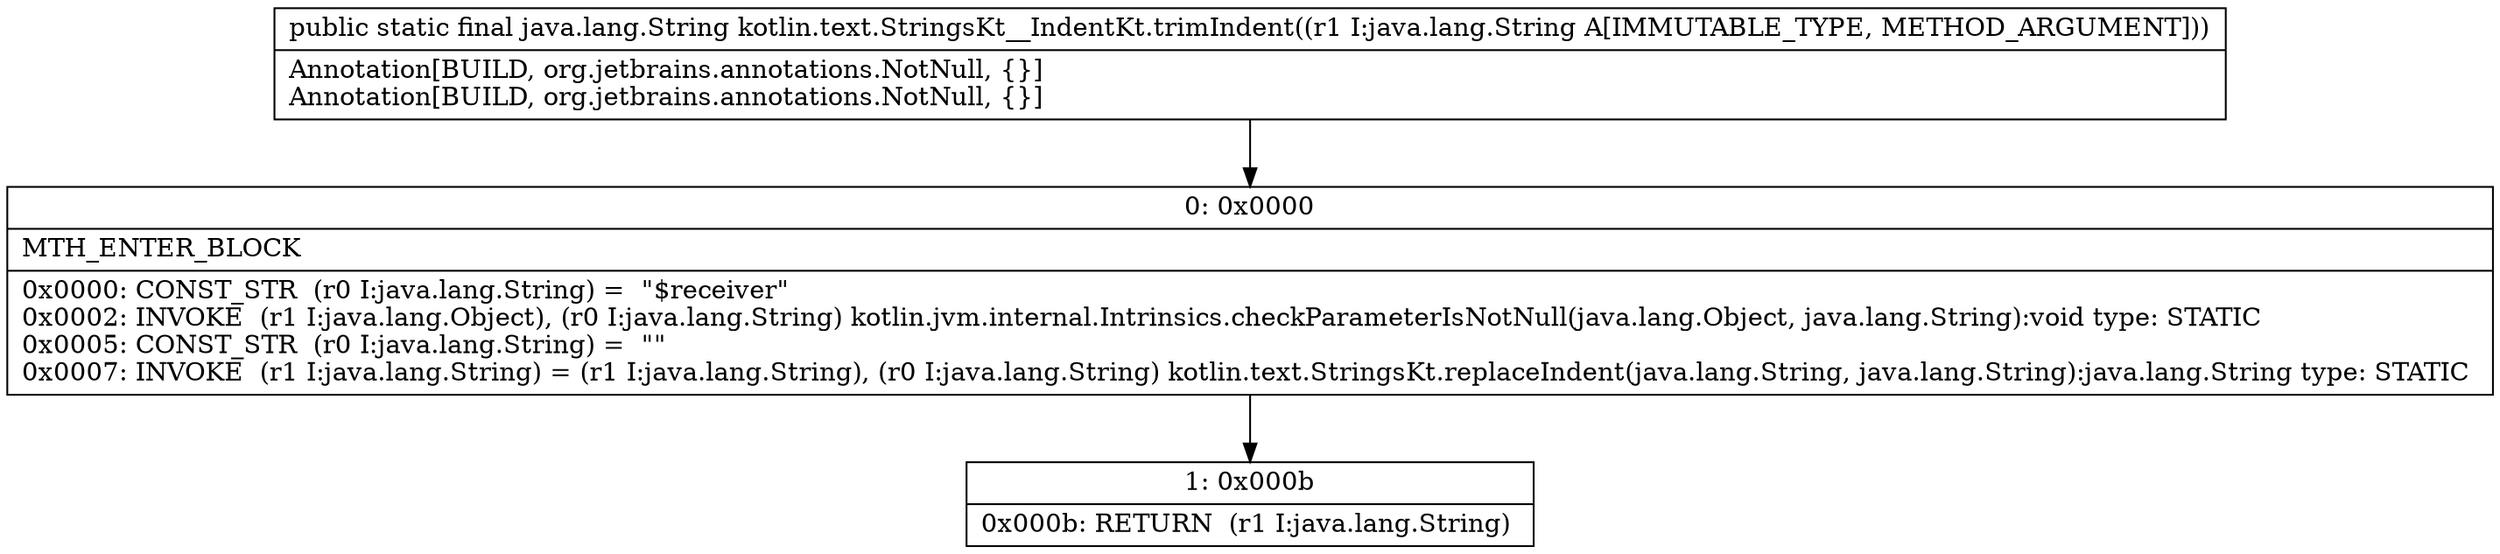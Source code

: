 digraph "CFG forkotlin.text.StringsKt__IndentKt.trimIndent(Ljava\/lang\/String;)Ljava\/lang\/String;" {
Node_0 [shape=record,label="{0\:\ 0x0000|MTH_ENTER_BLOCK\l|0x0000: CONST_STR  (r0 I:java.lang.String) =  \"$receiver\" \l0x0002: INVOKE  (r1 I:java.lang.Object), (r0 I:java.lang.String) kotlin.jvm.internal.Intrinsics.checkParameterIsNotNull(java.lang.Object, java.lang.String):void type: STATIC \l0x0005: CONST_STR  (r0 I:java.lang.String) =  \"\" \l0x0007: INVOKE  (r1 I:java.lang.String) = (r1 I:java.lang.String), (r0 I:java.lang.String) kotlin.text.StringsKt.replaceIndent(java.lang.String, java.lang.String):java.lang.String type: STATIC \l}"];
Node_1 [shape=record,label="{1\:\ 0x000b|0x000b: RETURN  (r1 I:java.lang.String) \l}"];
MethodNode[shape=record,label="{public static final java.lang.String kotlin.text.StringsKt__IndentKt.trimIndent((r1 I:java.lang.String A[IMMUTABLE_TYPE, METHOD_ARGUMENT]))  | Annotation[BUILD, org.jetbrains.annotations.NotNull, \{\}]\lAnnotation[BUILD, org.jetbrains.annotations.NotNull, \{\}]\l}"];
MethodNode -> Node_0;
Node_0 -> Node_1;
}

